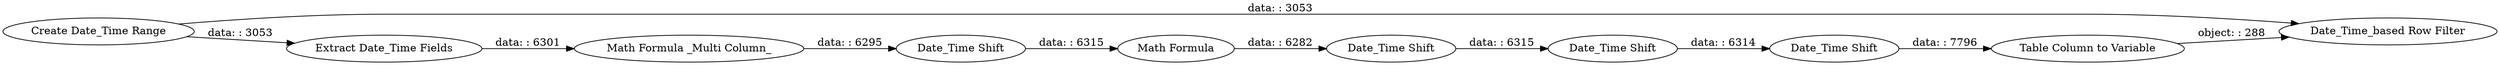 digraph {
	"8323585404941307937_73" [label="Date_Time Shift"]
	"8323585404941307937_69" [label="Math Formula"]
	"8323585404941307937_66" [label="Date_Time Shift"]
	"8323585404941307937_68" [label="Date_Time Shift"]
	"8323585404941307937_64" [label="Create Date_Time Range"]
	"8323585404941307937_72" [label="Date_Time_based Row Filter"]
	"8323585404941307937_70" [label="Date_Time Shift"]
	"8323585404941307937_67" [label="Math Formula _Multi Column_"]
	"8323585404941307937_71" [label="Table Column to Variable"]
	"8323585404941307937_65" [label="Extract Date_Time Fields"]
	"8323585404941307937_68" -> "8323585404941307937_70" [label="data: : 6315"]
	"8323585404941307937_64" -> "8323585404941307937_65" [label="data: : 3053"]
	"8323585404941307937_69" -> "8323585404941307937_68" [label="data: : 6282"]
	"8323585404941307937_67" -> "8323585404941307937_66" [label="data: : 6295"]
	"8323585404941307937_70" -> "8323585404941307937_73" [label="data: : 6314"]
	"8323585404941307937_65" -> "8323585404941307937_67" [label="data: : 6301"]
	"8323585404941307937_71" -> "8323585404941307937_72" [label="object: : 288"]
	"8323585404941307937_73" -> "8323585404941307937_71" [label="data: : 7796"]
	"8323585404941307937_66" -> "8323585404941307937_69" [label="data: : 6315"]
	"8323585404941307937_64" -> "8323585404941307937_72" [label="data: : 3053"]
	rankdir=LR
}
